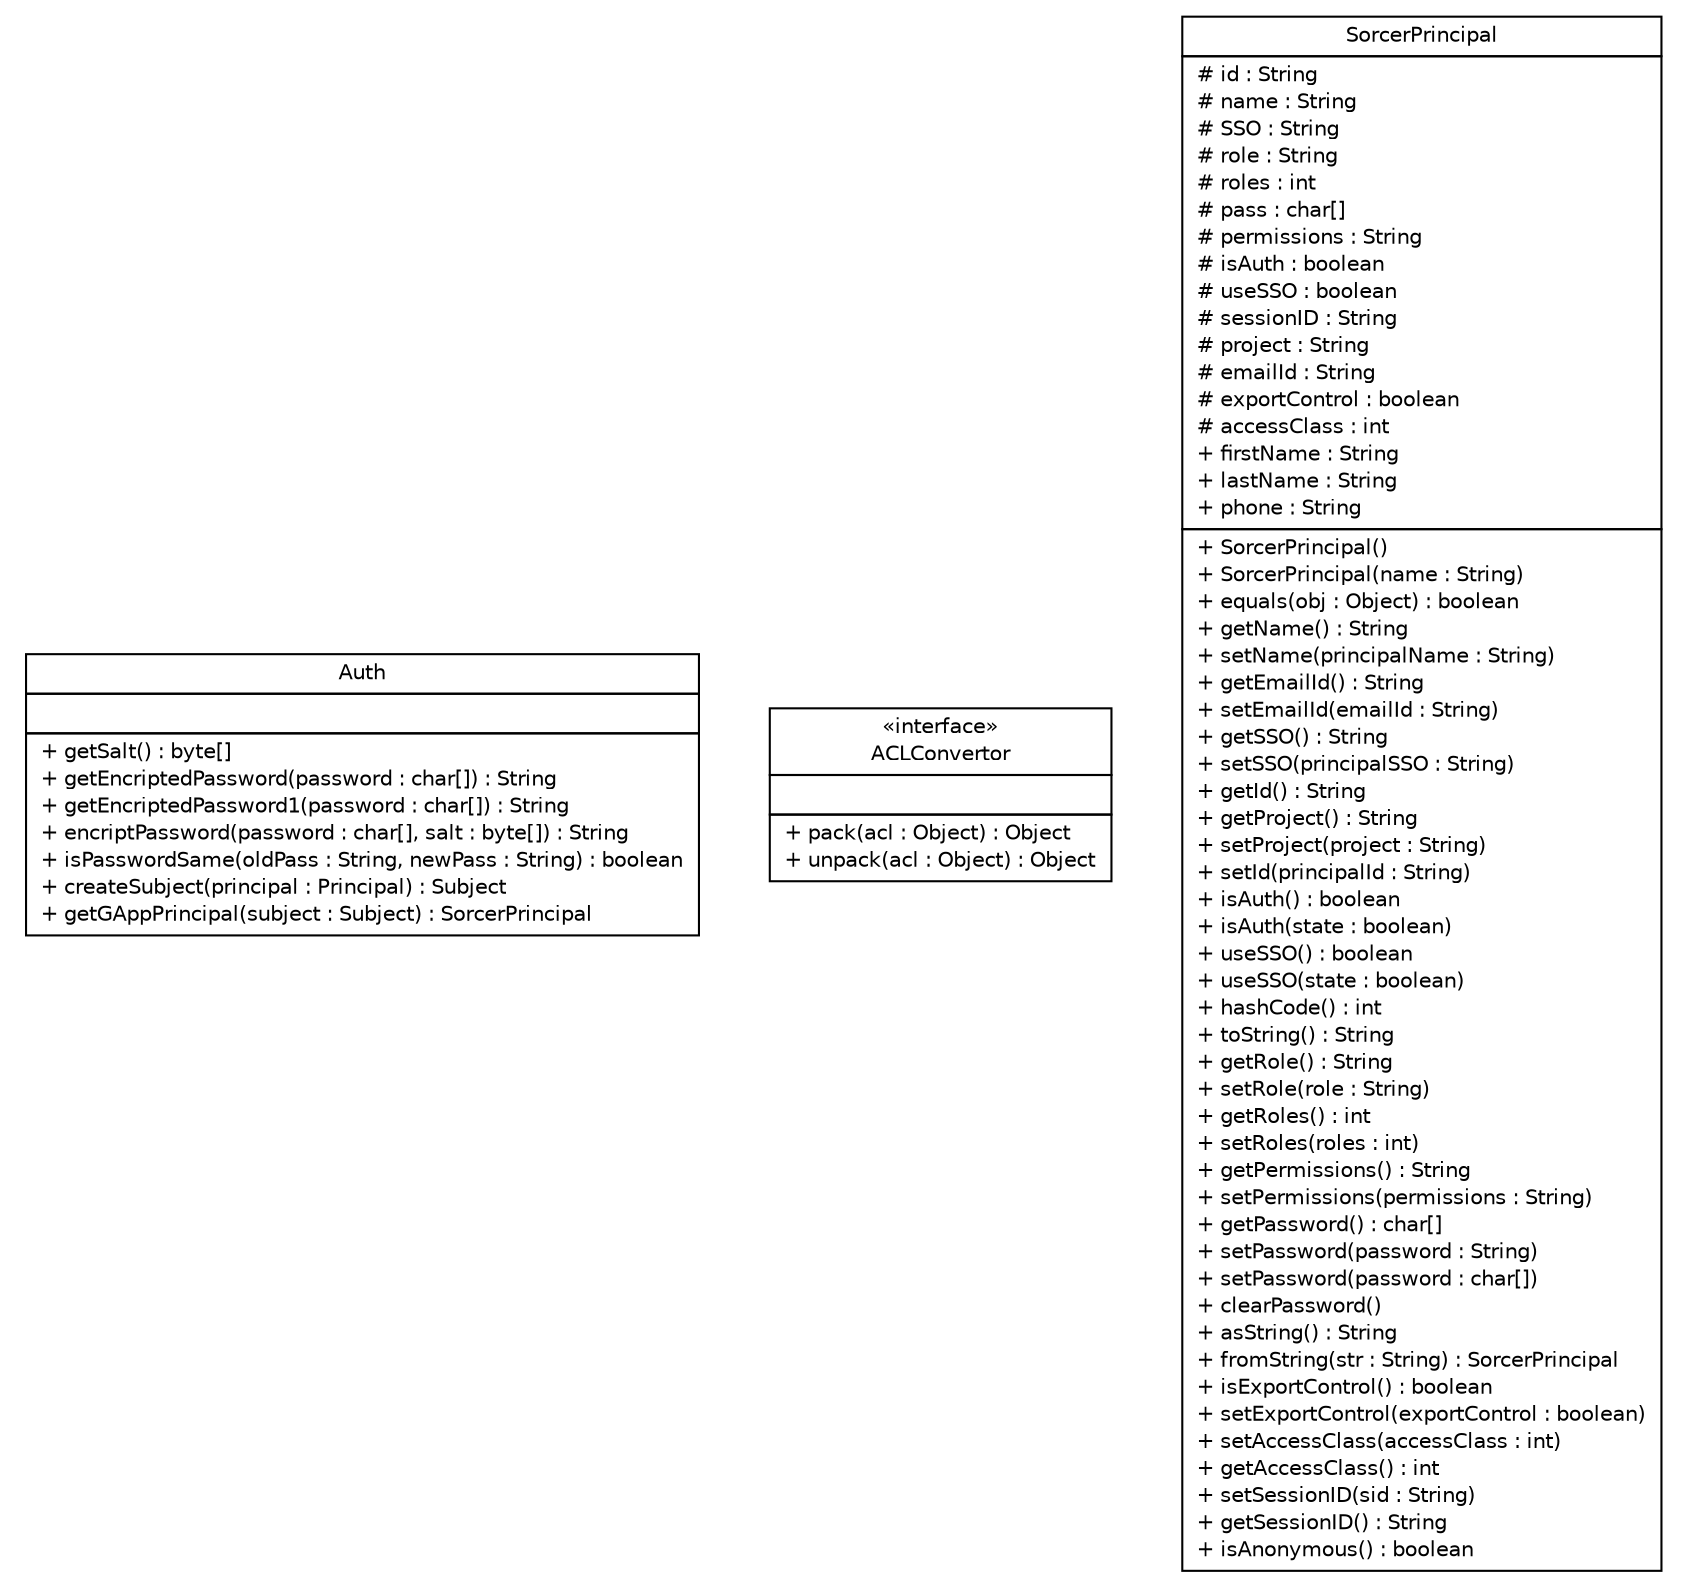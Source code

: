 #!/usr/local/bin/dot
#
# Class diagram 
# Generated by UMLGraph version R5_6 (http://www.umlgraph.org/)
#

digraph G {
	edge [fontname="Helvetica",fontsize=10,labelfontname="Helvetica",labelfontsize=10];
	node [fontname="Helvetica",fontsize=10,shape=plaintext];
	nodesep=0.25;
	ranksep=0.5;
	// sorcer.security.util.Auth
	c22803 [label=<<table title="sorcer.security.util.Auth" border="0" cellborder="1" cellspacing="0" cellpadding="2" port="p" href="./Auth.html">
		<tr><td><table border="0" cellspacing="0" cellpadding="1">
<tr><td align="center" balign="center"> Auth </td></tr>
		</table></td></tr>
		<tr><td><table border="0" cellspacing="0" cellpadding="1">
<tr><td align="left" balign="left">  </td></tr>
		</table></td></tr>
		<tr><td><table border="0" cellspacing="0" cellpadding="1">
<tr><td align="left" balign="left"> + getSalt() : byte[] </td></tr>
<tr><td align="left" balign="left"> + getEncriptedPassword(password : char[]) : String </td></tr>
<tr><td align="left" balign="left"> + getEncriptedPassword1(password : char[]) : String </td></tr>
<tr><td align="left" balign="left"> + encriptPassword(password : char[], salt : byte[]) : String </td></tr>
<tr><td align="left" balign="left"> + isPasswordSame(oldPass : String, newPass : String) : boolean </td></tr>
<tr><td align="left" balign="left"> + createSubject(principal : Principal) : Subject </td></tr>
<tr><td align="left" balign="left"> + getGAppPrincipal(subject : Subject) : SorcerPrincipal </td></tr>
		</table></td></tr>
		</table>>, URL="./Auth.html", fontname="Helvetica", fontcolor="black", fontsize=10.0];
	// sorcer.security.util.ACLConvertor
	c22804 [label=<<table title="sorcer.security.util.ACLConvertor" border="0" cellborder="1" cellspacing="0" cellpadding="2" port="p" href="./ACLConvertor.html">
		<tr><td><table border="0" cellspacing="0" cellpadding="1">
<tr><td align="center" balign="center"> &#171;interface&#187; </td></tr>
<tr><td align="center" balign="center"> ACLConvertor </td></tr>
		</table></td></tr>
		<tr><td><table border="0" cellspacing="0" cellpadding="1">
<tr><td align="left" balign="left">  </td></tr>
		</table></td></tr>
		<tr><td><table border="0" cellspacing="0" cellpadding="1">
<tr><td align="left" balign="left"> + pack(acl : Object) : Object </td></tr>
<tr><td align="left" balign="left"> + unpack(acl : Object) : Object </td></tr>
		</table></td></tr>
		</table>>, URL="./ACLConvertor.html", fontname="Helvetica", fontcolor="black", fontsize=10.0];
	// sorcer.security.util.SorcerPrincipal
	c22805 [label=<<table title="sorcer.security.util.SorcerPrincipal" border="0" cellborder="1" cellspacing="0" cellpadding="2" port="p" href="./SorcerPrincipal.html">
		<tr><td><table border="0" cellspacing="0" cellpadding="1">
<tr><td align="center" balign="center"> SorcerPrincipal </td></tr>
		</table></td></tr>
		<tr><td><table border="0" cellspacing="0" cellpadding="1">
<tr><td align="left" balign="left"> # id : String </td></tr>
<tr><td align="left" balign="left"> # name : String </td></tr>
<tr><td align="left" balign="left"> # SSO : String </td></tr>
<tr><td align="left" balign="left"> # role : String </td></tr>
<tr><td align="left" balign="left"> # roles : int </td></tr>
<tr><td align="left" balign="left"> # pass : char[] </td></tr>
<tr><td align="left" balign="left"> # permissions : String </td></tr>
<tr><td align="left" balign="left"> # isAuth : boolean </td></tr>
<tr><td align="left" balign="left"> # useSSO : boolean </td></tr>
<tr><td align="left" balign="left"> # sessionID : String </td></tr>
<tr><td align="left" balign="left"> # project : String </td></tr>
<tr><td align="left" balign="left"> # emailId : String </td></tr>
<tr><td align="left" balign="left"> # exportControl : boolean </td></tr>
<tr><td align="left" balign="left"> # accessClass : int </td></tr>
<tr><td align="left" balign="left"> + firstName : String </td></tr>
<tr><td align="left" balign="left"> + lastName : String </td></tr>
<tr><td align="left" balign="left"> + phone : String </td></tr>
		</table></td></tr>
		<tr><td><table border="0" cellspacing="0" cellpadding="1">
<tr><td align="left" balign="left"> + SorcerPrincipal() </td></tr>
<tr><td align="left" balign="left"> + SorcerPrincipal(name : String) </td></tr>
<tr><td align="left" balign="left"> + equals(obj : Object) : boolean </td></tr>
<tr><td align="left" balign="left"> + getName() : String </td></tr>
<tr><td align="left" balign="left"> + setName(principalName : String) </td></tr>
<tr><td align="left" balign="left"> + getEmailId() : String </td></tr>
<tr><td align="left" balign="left"> + setEmailId(emailId : String) </td></tr>
<tr><td align="left" balign="left"> + getSSO() : String </td></tr>
<tr><td align="left" balign="left"> + setSSO(principalSSO : String) </td></tr>
<tr><td align="left" balign="left"> + getId() : String </td></tr>
<tr><td align="left" balign="left"> + getProject() : String </td></tr>
<tr><td align="left" balign="left"> + setProject(project : String) </td></tr>
<tr><td align="left" balign="left"> + setId(principalId : String) </td></tr>
<tr><td align="left" balign="left"> + isAuth() : boolean </td></tr>
<tr><td align="left" balign="left"> + isAuth(state : boolean) </td></tr>
<tr><td align="left" balign="left"> + useSSO() : boolean </td></tr>
<tr><td align="left" balign="left"> + useSSO(state : boolean) </td></tr>
<tr><td align="left" balign="left"> + hashCode() : int </td></tr>
<tr><td align="left" balign="left"> + toString() : String </td></tr>
<tr><td align="left" balign="left"> + getRole() : String </td></tr>
<tr><td align="left" balign="left"> + setRole(role : String) </td></tr>
<tr><td align="left" balign="left"> + getRoles() : int </td></tr>
<tr><td align="left" balign="left"> + setRoles(roles : int) </td></tr>
<tr><td align="left" balign="left"> + getPermissions() : String </td></tr>
<tr><td align="left" balign="left"> + setPermissions(permissions : String) </td></tr>
<tr><td align="left" balign="left"> + getPassword() : char[] </td></tr>
<tr><td align="left" balign="left"> + setPassword(password : String) </td></tr>
<tr><td align="left" balign="left"> + setPassword(password : char[]) </td></tr>
<tr><td align="left" balign="left"> + clearPassword() </td></tr>
<tr><td align="left" balign="left"> + asString() : String </td></tr>
<tr><td align="left" balign="left"> + fromString(str : String) : SorcerPrincipal </td></tr>
<tr><td align="left" balign="left"> + isExportControl() : boolean </td></tr>
<tr><td align="left" balign="left"> + setExportControl(exportControl : boolean) </td></tr>
<tr><td align="left" balign="left"> + setAccessClass(accessClass : int) </td></tr>
<tr><td align="left" balign="left"> + getAccessClass() : int </td></tr>
<tr><td align="left" balign="left"> + setSessionID(sid : String) </td></tr>
<tr><td align="left" balign="left"> + getSessionID() : String </td></tr>
<tr><td align="left" balign="left"> + isAnonymous() : boolean </td></tr>
		</table></td></tr>
		</table>>, URL="./SorcerPrincipal.html", fontname="Helvetica", fontcolor="black", fontsize=10.0];
}

